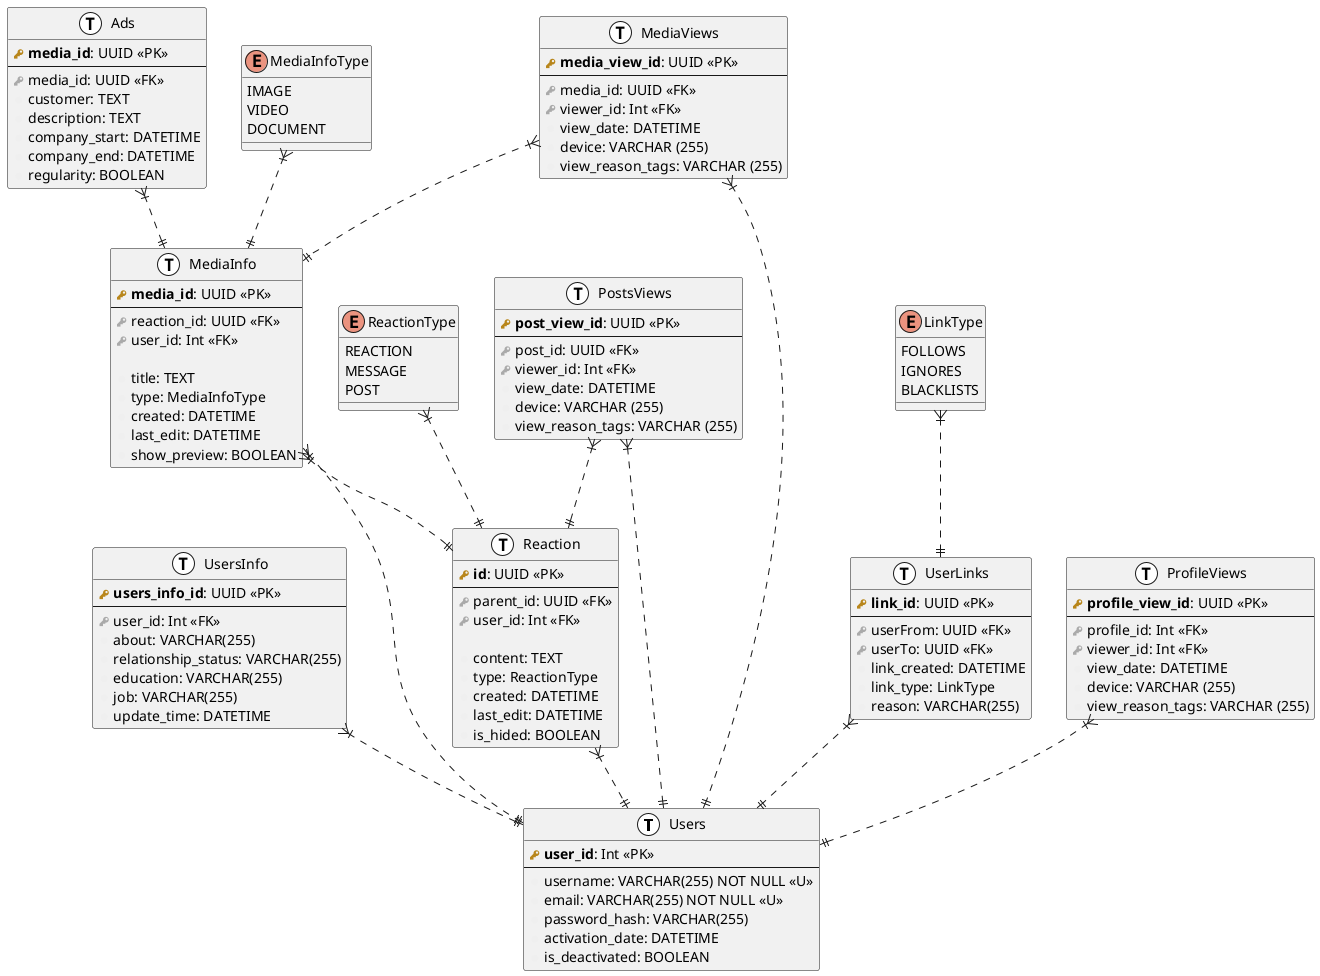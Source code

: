 @startuml
!define primary_key(x) <b><color:#b8861b><&key></color> x</b>
!define foreign_key(x) <color:#aaaaaa><&key></color> x
!define column(x) <color:#efefef><&media-record></color> x
!define table(x) entity x << (T, white) >>


table(Users) {
  primary_key(user_id): Int <<PK>>
  --
  column(username): VARCHAR(255) NOT NULL <<U>>
  column(email): VARCHAR(255) NOT NULL <<U>>
  column(password_hash): VARCHAR(255)
  column(activation_date): DATETIME
  column(is_deactivated): BOOLEAN
}

table(UsersInfo) {
  primary_key(users_info_id): UUID <<PK>>
  --
  foreign_key(user_id): Int <<FK>>
  column(about): VARCHAR(255)
  column(relationship_status): VARCHAR(255)
  column(education): VARCHAR(255)
  column(job): VARCHAR(255)
  column(update_time): DATETIME
}


enum ReactionType {
  REACTION
  MESSAGE
  POST
}

table(Reaction) {
  primary_key(id): UUID <<PK>>
  --
  foreign_key(parent_id): UUID <<FK>>
  foreign_key(user_id): Int <<FK>>
  
  column(content): TEXT
  column(type): ReactionType
  column(created): DATETIME
  column(last_edit): DATETIME
  column(is_hided): BOOLEAN
}

enum MediaInfoType {
  IMAGE
  VIDEO
  DOCUMENT
}

table(MediaInfo) {
  primary_key(media_id): UUID <<PK>>
  --
  foreign_key(reaction_id): UUID <<FK>>
  foreign_key(user_id): Int <<FK>>

  column(title): TEXT
  column(type): MediaInfoType
  column(created): DATETIME
  column(last_edit): DATETIME
  column(show_preview): BOOLEAN
}

table(Ads) {
  primary_key(media_id): UUID <<PK>>
  --
  foreign_key(media_id): UUID <<FK>>
  column(customer): TEXT
  column(description): TEXT
  column(company_start): DATETIME
  column(company_end): DATETIME
  column(regularity): BOOLEAN
}

enum LinkType {
  FOLLOWS
  IGNORES
  BLACKLISTS
}

table(UserLinks) {
  primary_key("link_id"): UUID <<PK>>
  --
  foreign_key(userFrom): UUID <<FK>>
  foreign_key(userTo): UUID <<FK>>
  column(link_created): DATETIME
  column(link_type): LinkType
  column(reason): VARCHAR(255)
}



table(MediaViews) {
  primary_key("media_view_id"): UUID <<PK>>
  --
  foreign_key(media_id): UUID <<FK>>
  foreign_key(viewer_id): Int <<FK>>
  column(view_date): DATETIME
  column(device): VARCHAR (255)
  column(view_reason_tags): VARCHAR (255)
}

table(PostsViews) {
  primary_key("post_view_id"): UUID <<PK>>
  --
  foreign_key(post_id): UUID <<FK>>
  foreign_key(viewer_id): Int <<FK>>
  column(view_date): DATETIME
  column(device): VARCHAR (255)
  column(view_reason_tags): VARCHAR (255)
}

table(ProfileViews) {
  primary_key("profile_view_id"): UUID <<PK>>
  --
  foreign_key(profile_id): Int <<FK>>
  foreign_key(viewer_id): Int <<FK>>
  column(view_date): DATETIME
  column(device): VARCHAR (255)
  column(view_reason_tags): VARCHAR (255)
}



MediaViews }|..|| MediaInfo
MediaViews }|..|| Users

PostsViews }|..|| Reaction
PostsViews }|..|| Users

ProfileViews }|..|| Users

ReactionType }|..|| Reaction
Ads }|..|| MediaInfo
MediaInfoType }|..|| MediaInfo
LinkType }|..|| UserLinks
MediaInfo }|..|| Reaction
MediaInfo }|..|| Users
Reaction }|..|| Users
UserLinks }|..|| Users
UsersInfo }|..|| Users
@enduml